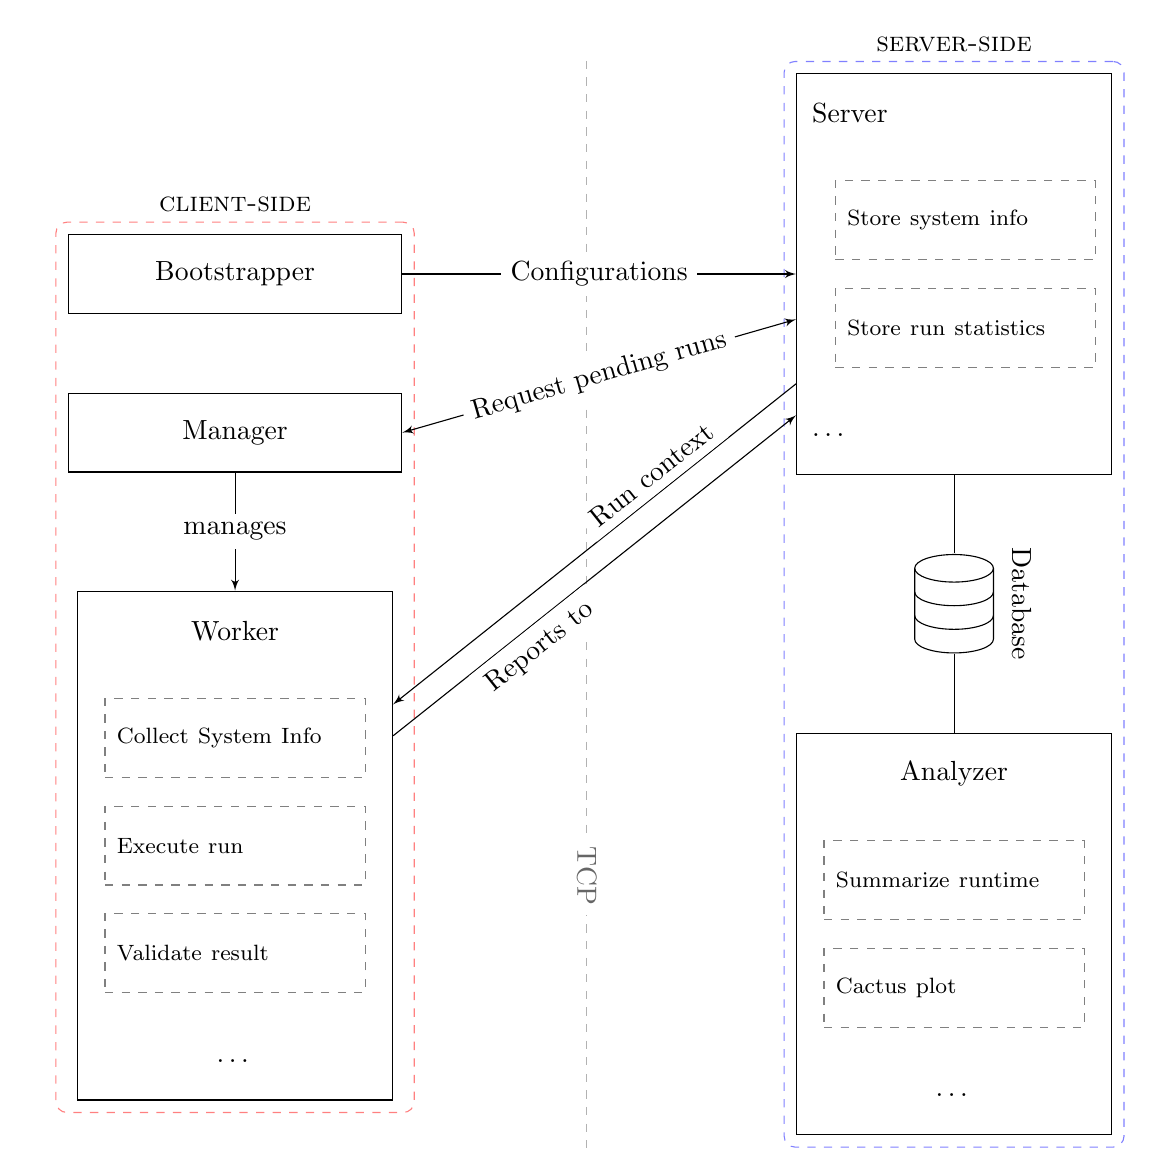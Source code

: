 \makeatletter
\tikzset{
    database/.style={
        path picture={
            \draw (0, 1.5*\database@segmentheight) circle [x radius=\database@radius,y radius=\database@aspectratio*\database@radius];
            \draw (-\database@radius, 0.5*\database@segmentheight) arc [start angle=180,end angle=360,x radius=\database@radius, y radius=\database@aspectratio*\database@radius];
            \draw (-\database@radius,-0.5*\database@segmentheight) arc [start angle=180,end angle=360,x radius=\database@radius, y radius=\database@aspectratio*\database@radius];
            \draw (-\database@radius,1.5*\database@segmentheight) -- ++(0,-3*\database@segmentheight) arc [start angle=180,end angle=360,x radius=\database@radius, y radius=\database@aspectratio*\database@radius] -- ++(0,3*\database@segmentheight);
        },
        minimum width=2*\database@radius + \pgflinewidth,
        minimum height=3*\database@segmentheight + 2*\database@aspectratio*\database@radius + \pgflinewidth,
    },
    database segment height/.store in=\database@segmentheight,
    database radius/.store in=\database@radius,
    database aspect ratio/.store in=\database@aspectratio,
    database segment height=0.1cm,
    database radius=0.25cm,
    database aspect ratio=0.35,
}
\makeatother

\tikzstyle {block} = [draw, text width=4cm, minimum height=1cm, align=center]
\tikzstyle {miniblock} = [draw=gray, dashed, text width=3cm, inner sep=1ex]

\begin{tikzpicture}
    \node [block] (bootstrapper) {Bootstrapper};
    \node [block, below=of bootstrapper] (manager) {Manager};
    \node [block, below=1.5cm of manager, inner sep=0pt] (worker) {
        \begin{tikzpicture}
            \matrix [row sep=1em] {
                \node {Worker}; \\
                \node [miniblock] {\footnotesize Collect System Info}; \\
                \node [miniblock] {\footnotesize Execute run}; \\
                \node [miniblock] {\footnotesize Validate result}; \\
                \node {\dots}; \\
            };
        \end{tikzpicture}
    };
    \draw [-latex'] (manager) -- (worker) node [midway, fill=white] {manages};

    \node [block, right=5cm of bootstrapper, inner sep=0pt] (server) {
        \begin{tikzpicture}
            \matrix [row sep=1em] {
                \node {Server}; \\
                \node [miniblock, outer sep=2ex] {\footnotesize Store system info}; \\
                \node [miniblock, outer sep=2ex] {\footnotesize Store run statistics}; \\
                \node {\dots}; \\
            };
        \end{tikzpicture}
    };
    \node[database,database radius=0.5cm,database segment height=0.3cm, below=of server] (database) {};
    \node [right=0.1cm of database] {\rotatebox{-90}{Database}};
    \node [block, below=of database, inner sep=0pt] (analyzer) {
        \begin{tikzpicture}
            \matrix [row sep=1em] {
                \node {Analyzer}; \\
                \node [miniblock] {\footnotesize Summarize runtime}; \\
                \node [miniblock] {\footnotesize Cactus plot}; \\
                \node {\dots}; \\
            };
        \end{tikzpicture}
    };
    \draw (server) -- (database);
    \draw (database) -- (analyzer);

    \draw [-latex'] (bootstrapper) -- (server) node [midway, fill=white] {Configurations};
    \draw [latex'-latex'] (manager.east) -- (server) node [sloped, midway, fill=white] {Request pending runs};
    \path [-latex', transform canvas={yshift=0.2cm}] (server) edge node [sloped, above, pos=0.33, fill=white] {Run context} (worker);
    \path [-latex', transform canvas={yshift=-0.2cm}] (worker) edge node [sloped, below, pos=0.33, fill=white] {Reports to} (server);

    \begin{scope}[on background layer]
        \node[draw=red!50, dashed, inner sep=1ex, label=above:\sffamily\textsc{client-side},  rounded corners, fit=(bootstrapper)(manager)(worker)] (clientenv) {};
        \node[draw=blue!50, dashed, inner sep=1ex, label=above:\sffamily\textsc{server-side},  rounded corners, fit=(server)(database)(analyzer)] (serverenv) {};
        \path [draw=black!30, dashed] ([xshift=-2.5cm] serverenv.north west) edge node [sloped, near end, text=black!60, fill=white] {TCP} ([xshift=-2.5cm] serverenv.south west);
    \end{scope}

\end{tikzpicture}
